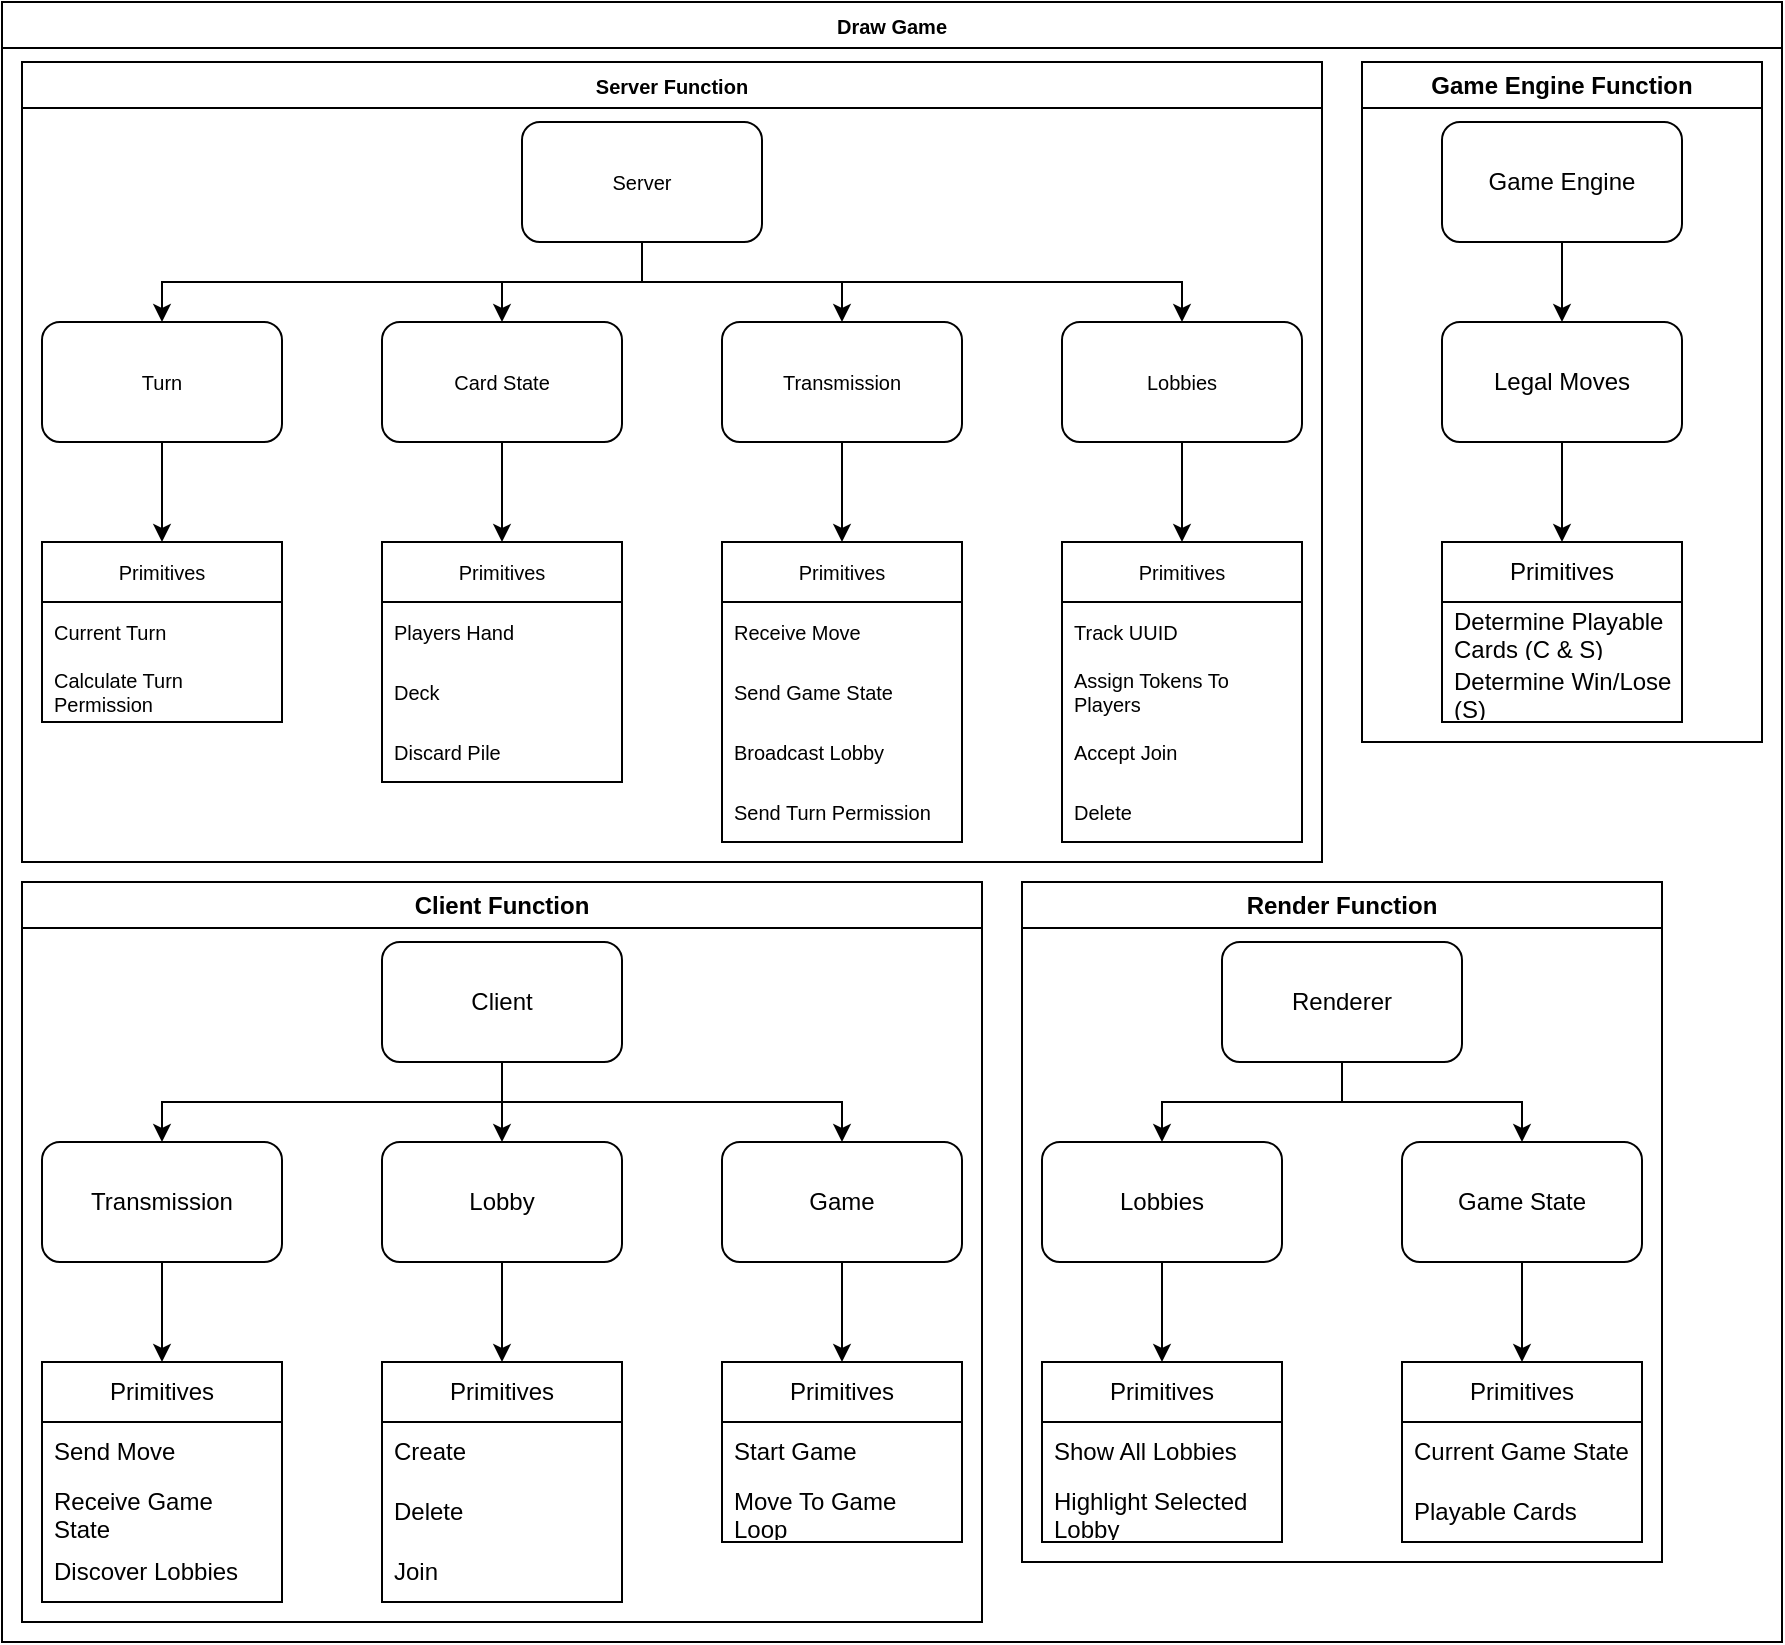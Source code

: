 <mxfile version="25.0.3">
  <diagram name="Page-1" id="eLaovcO8wogO7Ky6rr5p">
    <mxGraphModel dx="3080" dy="478" grid="1" gridSize="10" guides="1" tooltips="1" connect="1" arrows="1" fold="1" page="1" pageScale="1" pageWidth="1100" pageHeight="850" math="0" shadow="0">
      <root>
        <mxCell id="0" />
        <mxCell id="1" parent="0" />
        <mxCell id="Apnbc2cQR4T7cWs5WrrZ-1" value="Draw Game" style="swimlane;whiteSpace=wrap;html=1;fontSize=10;" parent="1" vertex="1">
          <mxGeometry x="-2095" y="15" width="890" height="820" as="geometry" />
        </mxCell>
        <mxCell id="Apnbc2cQR4T7cWs5WrrZ-9" value="Server Function" style="swimlane;whiteSpace=wrap;html=1;fontSize=10;" parent="Apnbc2cQR4T7cWs5WrrZ-1" vertex="1">
          <mxGeometry x="10" y="30" width="650" height="400" as="geometry" />
        </mxCell>
        <mxCell id="Apnbc2cQR4T7cWs5WrrZ-21" value="Primitives" style="swimlane;fontStyle=0;childLayout=stackLayout;horizontal=1;startSize=30;horizontalStack=0;resizeParent=1;resizeParentMax=0;resizeLast=0;collapsible=1;marginBottom=0;whiteSpace=wrap;html=1;fontSize=10;" parent="Apnbc2cQR4T7cWs5WrrZ-9" vertex="1">
          <mxGeometry x="180" y="240" width="120" height="120" as="geometry" />
        </mxCell>
        <mxCell id="Apnbc2cQR4T7cWs5WrrZ-24" value="Players Hand" style="text;strokeColor=none;fillColor=none;align=left;verticalAlign=middle;spacingLeft=4;spacingRight=4;overflow=hidden;points=[[0,0.5],[1,0.5]];portConstraint=eastwest;rotatable=0;whiteSpace=wrap;html=1;fontSize=10;" parent="Apnbc2cQR4T7cWs5WrrZ-21" vertex="1">
          <mxGeometry y="30" width="120" height="30" as="geometry" />
        </mxCell>
        <mxCell id="Apnbc2cQR4T7cWs5WrrZ-22" value="Deck" style="text;strokeColor=none;fillColor=none;align=left;verticalAlign=middle;spacingLeft=4;spacingRight=4;overflow=hidden;points=[[0,0.5],[1,0.5]];portConstraint=eastwest;rotatable=0;whiteSpace=wrap;html=1;fontSize=10;" parent="Apnbc2cQR4T7cWs5WrrZ-21" vertex="1">
          <mxGeometry y="60" width="120" height="30" as="geometry" />
        </mxCell>
        <mxCell id="Apnbc2cQR4T7cWs5WrrZ-23" value="Discard Pile" style="text;strokeColor=none;fillColor=none;align=left;verticalAlign=middle;spacingLeft=4;spacingRight=4;overflow=hidden;points=[[0,0.5],[1,0.5]];portConstraint=eastwest;rotatable=0;whiteSpace=wrap;html=1;fontSize=10;" parent="Apnbc2cQR4T7cWs5WrrZ-21" vertex="1">
          <mxGeometry y="90" width="120" height="30" as="geometry" />
        </mxCell>
        <mxCell id="Apnbc2cQR4T7cWs5WrrZ-52" style="edgeStyle=orthogonalEdgeStyle;rounded=0;orthogonalLoop=1;jettySize=auto;html=1;entryX=0.5;entryY=0;entryDx=0;entryDy=0;fontSize=10;" parent="Apnbc2cQR4T7cWs5WrrZ-9" source="Apnbc2cQR4T7cWs5WrrZ-10" target="Apnbc2cQR4T7cWs5WrrZ-12" edge="1">
          <mxGeometry relative="1" as="geometry">
            <Array as="points">
              <mxPoint x="310" y="110" />
              <mxPoint x="70" y="110" />
            </Array>
          </mxGeometry>
        </mxCell>
        <mxCell id="Apnbc2cQR4T7cWs5WrrZ-53" style="edgeStyle=orthogonalEdgeStyle;rounded=0;orthogonalLoop=1;jettySize=auto;html=1;entryX=0.5;entryY=0;entryDx=0;entryDy=0;fontSize=10;" parent="Apnbc2cQR4T7cWs5WrrZ-9" source="Apnbc2cQR4T7cWs5WrrZ-10" target="Apnbc2cQR4T7cWs5WrrZ-13" edge="1">
          <mxGeometry relative="1" as="geometry" />
        </mxCell>
        <mxCell id="Apnbc2cQR4T7cWs5WrrZ-54" style="edgeStyle=orthogonalEdgeStyle;rounded=0;orthogonalLoop=1;jettySize=auto;html=1;fontSize=10;" parent="Apnbc2cQR4T7cWs5WrrZ-9" source="Apnbc2cQR4T7cWs5WrrZ-10" target="Apnbc2cQR4T7cWs5WrrZ-14" edge="1">
          <mxGeometry relative="1" as="geometry" />
        </mxCell>
        <mxCell id="Apnbc2cQR4T7cWs5WrrZ-55" style="edgeStyle=orthogonalEdgeStyle;rounded=0;orthogonalLoop=1;jettySize=auto;html=1;entryX=0.5;entryY=0;entryDx=0;entryDy=0;fontSize=10;" parent="Apnbc2cQR4T7cWs5WrrZ-9" source="Apnbc2cQR4T7cWs5WrrZ-10" target="Apnbc2cQR4T7cWs5WrrZ-15" edge="1">
          <mxGeometry relative="1" as="geometry">
            <Array as="points">
              <mxPoint x="310" y="110" />
              <mxPoint x="580" y="110" />
            </Array>
          </mxGeometry>
        </mxCell>
        <mxCell id="Apnbc2cQR4T7cWs5WrrZ-10" value="Server" style="rounded=1;whiteSpace=wrap;html=1;fontSize=10;" parent="Apnbc2cQR4T7cWs5WrrZ-9" vertex="1">
          <mxGeometry x="250" y="30" width="120" height="60" as="geometry" />
        </mxCell>
        <mxCell id="Apnbc2cQR4T7cWs5WrrZ-57" style="edgeStyle=orthogonalEdgeStyle;rounded=0;orthogonalLoop=1;jettySize=auto;html=1;entryX=0.5;entryY=0;entryDx=0;entryDy=0;" parent="Apnbc2cQR4T7cWs5WrrZ-9" source="Apnbc2cQR4T7cWs5WrrZ-12" target="Apnbc2cQR4T7cWs5WrrZ-17" edge="1">
          <mxGeometry relative="1" as="geometry" />
        </mxCell>
        <mxCell id="Apnbc2cQR4T7cWs5WrrZ-12" value="Turn" style="rounded=1;whiteSpace=wrap;html=1;fontSize=10;" parent="Apnbc2cQR4T7cWs5WrrZ-9" vertex="1">
          <mxGeometry x="10" y="130" width="120" height="60" as="geometry" />
        </mxCell>
        <mxCell id="Apnbc2cQR4T7cWs5WrrZ-58" style="edgeStyle=orthogonalEdgeStyle;rounded=0;orthogonalLoop=1;jettySize=auto;html=1;" parent="Apnbc2cQR4T7cWs5WrrZ-9" source="Apnbc2cQR4T7cWs5WrrZ-13" edge="1">
          <mxGeometry relative="1" as="geometry">
            <mxPoint x="240" y="240" as="targetPoint" />
          </mxGeometry>
        </mxCell>
        <mxCell id="Apnbc2cQR4T7cWs5WrrZ-13" value="Card State" style="rounded=1;whiteSpace=wrap;html=1;fontSize=10;" parent="Apnbc2cQR4T7cWs5WrrZ-9" vertex="1">
          <mxGeometry x="180" y="130" width="120" height="60" as="geometry" />
        </mxCell>
        <mxCell id="Apnbc2cQR4T7cWs5WrrZ-59" style="edgeStyle=orthogonalEdgeStyle;rounded=0;orthogonalLoop=1;jettySize=auto;html=1;entryX=0.5;entryY=0;entryDx=0;entryDy=0;" parent="Apnbc2cQR4T7cWs5WrrZ-9" source="Apnbc2cQR4T7cWs5WrrZ-14" target="Apnbc2cQR4T7cWs5WrrZ-44" edge="1">
          <mxGeometry relative="1" as="geometry" />
        </mxCell>
        <mxCell id="Apnbc2cQR4T7cWs5WrrZ-14" value="Transmission" style="rounded=1;whiteSpace=wrap;html=1;fontSize=10;" parent="Apnbc2cQR4T7cWs5WrrZ-9" vertex="1">
          <mxGeometry x="350" y="130" width="120" height="60" as="geometry" />
        </mxCell>
        <mxCell id="Apnbc2cQR4T7cWs5WrrZ-60" style="edgeStyle=orthogonalEdgeStyle;rounded=0;orthogonalLoop=1;jettySize=auto;html=1;entryX=0.5;entryY=0;entryDx=0;entryDy=0;" parent="Apnbc2cQR4T7cWs5WrrZ-9" source="Apnbc2cQR4T7cWs5WrrZ-15" target="Apnbc2cQR4T7cWs5WrrZ-48" edge="1">
          <mxGeometry relative="1" as="geometry" />
        </mxCell>
        <mxCell id="Apnbc2cQR4T7cWs5WrrZ-15" value="Lobbies" style="rounded=1;whiteSpace=wrap;html=1;fontSize=10;" parent="Apnbc2cQR4T7cWs5WrrZ-9" vertex="1">
          <mxGeometry x="520" y="130" width="120" height="60" as="geometry" />
        </mxCell>
        <mxCell id="Apnbc2cQR4T7cWs5WrrZ-17" value="Primitives" style="swimlane;fontStyle=0;childLayout=stackLayout;horizontal=1;startSize=30;horizontalStack=0;resizeParent=1;resizeParentMax=0;resizeLast=0;collapsible=1;marginBottom=0;whiteSpace=wrap;html=1;fontSize=10;" parent="Apnbc2cQR4T7cWs5WrrZ-9" vertex="1">
          <mxGeometry x="10" y="240" width="120" height="90" as="geometry" />
        </mxCell>
        <mxCell id="Apnbc2cQR4T7cWs5WrrZ-18" value="Current Turn" style="text;strokeColor=none;fillColor=none;align=left;verticalAlign=middle;spacingLeft=4;spacingRight=4;overflow=hidden;points=[[0,0.5],[1,0.5]];portConstraint=eastwest;rotatable=0;whiteSpace=wrap;html=1;fontSize=10;" parent="Apnbc2cQR4T7cWs5WrrZ-17" vertex="1">
          <mxGeometry y="30" width="120" height="30" as="geometry" />
        </mxCell>
        <mxCell id="Apnbc2cQR4T7cWs5WrrZ-19" value="Calculate Turn Permission" style="text;strokeColor=none;fillColor=none;align=left;verticalAlign=middle;spacingLeft=4;spacingRight=4;overflow=hidden;points=[[0,0.5],[1,0.5]];portConstraint=eastwest;rotatable=0;whiteSpace=wrap;html=1;fontSize=10;" parent="Apnbc2cQR4T7cWs5WrrZ-17" vertex="1">
          <mxGeometry y="60" width="120" height="30" as="geometry" />
        </mxCell>
        <mxCell id="Apnbc2cQR4T7cWs5WrrZ-48" value="Primitives" style="swimlane;fontStyle=0;childLayout=stackLayout;horizontal=1;startSize=30;horizontalStack=0;resizeParent=1;resizeParentMax=0;resizeLast=0;collapsible=1;marginBottom=0;whiteSpace=wrap;html=1;fontSize=10;" parent="Apnbc2cQR4T7cWs5WrrZ-9" vertex="1">
          <mxGeometry x="520" y="240" width="120" height="150" as="geometry" />
        </mxCell>
        <mxCell id="Apnbc2cQR4T7cWs5WrrZ-50" value="Track UUID" style="text;strokeColor=none;fillColor=none;align=left;verticalAlign=middle;spacingLeft=4;spacingRight=4;overflow=hidden;points=[[0,0.5],[1,0.5]];portConstraint=eastwest;rotatable=0;whiteSpace=wrap;html=1;fontSize=10;" parent="Apnbc2cQR4T7cWs5WrrZ-48" vertex="1">
          <mxGeometry y="30" width="120" height="30" as="geometry" />
        </mxCell>
        <mxCell id="Apnbc2cQR4T7cWs5WrrZ-49" value="Assign Tokens To Players" style="text;strokeColor=none;fillColor=none;align=left;verticalAlign=middle;spacingLeft=4;spacingRight=4;overflow=hidden;points=[[0,0.5],[1,0.5]];portConstraint=eastwest;rotatable=0;whiteSpace=wrap;html=1;fontSize=10;" parent="Apnbc2cQR4T7cWs5WrrZ-48" vertex="1">
          <mxGeometry y="60" width="120" height="30" as="geometry" />
        </mxCell>
        <mxCell id="Apnbc2cQR4T7cWs5WrrZ-61" value="Accept Join" style="text;strokeColor=none;fillColor=none;align=left;verticalAlign=middle;spacingLeft=4;spacingRight=4;overflow=hidden;points=[[0,0.5],[1,0.5]];portConstraint=eastwest;rotatable=0;whiteSpace=wrap;html=1;fontSize=10;" parent="Apnbc2cQR4T7cWs5WrrZ-48" vertex="1">
          <mxGeometry y="90" width="120" height="30" as="geometry" />
        </mxCell>
        <mxCell id="Apnbc2cQR4T7cWs5WrrZ-51" value="Delete" style="text;strokeColor=none;fillColor=none;align=left;verticalAlign=middle;spacingLeft=4;spacingRight=4;overflow=hidden;points=[[0,0.5],[1,0.5]];portConstraint=eastwest;rotatable=0;whiteSpace=wrap;html=1;fontSize=10;" parent="Apnbc2cQR4T7cWs5WrrZ-48" vertex="1">
          <mxGeometry y="120" width="120" height="30" as="geometry" />
        </mxCell>
        <mxCell id="Apnbc2cQR4T7cWs5WrrZ-44" value="Primitives" style="swimlane;fontStyle=0;childLayout=stackLayout;horizontal=1;startSize=30;horizontalStack=0;resizeParent=1;resizeParentMax=0;resizeLast=0;collapsible=1;marginBottom=0;whiteSpace=wrap;html=1;fontSize=10;" parent="Apnbc2cQR4T7cWs5WrrZ-9" vertex="1">
          <mxGeometry x="350" y="240" width="120" height="150" as="geometry" />
        </mxCell>
        <mxCell id="Apnbc2cQR4T7cWs5WrrZ-45" value="Receive Move" style="text;strokeColor=none;fillColor=none;align=left;verticalAlign=middle;spacingLeft=4;spacingRight=4;overflow=hidden;points=[[0,0.5],[1,0.5]];portConstraint=eastwest;rotatable=0;whiteSpace=wrap;html=1;fontSize=10;" parent="Apnbc2cQR4T7cWs5WrrZ-44" vertex="1">
          <mxGeometry y="30" width="120" height="30" as="geometry" />
        </mxCell>
        <mxCell id="Apnbc2cQR4T7cWs5WrrZ-46" value="Send Game State" style="text;strokeColor=none;fillColor=none;align=left;verticalAlign=middle;spacingLeft=4;spacingRight=4;overflow=hidden;points=[[0,0.5],[1,0.5]];portConstraint=eastwest;rotatable=0;whiteSpace=wrap;html=1;fontSize=10;" parent="Apnbc2cQR4T7cWs5WrrZ-44" vertex="1">
          <mxGeometry y="60" width="120" height="30" as="geometry" />
        </mxCell>
        <mxCell id="Apnbc2cQR4T7cWs5WrrZ-56" value="&lt;font&gt;Broadcast Lobby&lt;/font&gt;" style="text;strokeColor=none;fillColor=none;align=left;verticalAlign=middle;spacingLeft=4;spacingRight=4;overflow=hidden;points=[[0,0.5],[1,0.5]];portConstraint=eastwest;rotatable=0;whiteSpace=wrap;html=1;fontSize=10;" parent="Apnbc2cQR4T7cWs5WrrZ-44" vertex="1">
          <mxGeometry y="90" width="120" height="30" as="geometry" />
        </mxCell>
        <mxCell id="Apnbc2cQR4T7cWs5WrrZ-47" value="&lt;font&gt;Send Turn Permission&lt;/font&gt;" style="text;strokeColor=none;fillColor=none;align=left;verticalAlign=middle;spacingLeft=4;spacingRight=4;overflow=hidden;points=[[0,0.5],[1,0.5]];portConstraint=eastwest;rotatable=0;whiteSpace=wrap;html=1;fontSize=10;" parent="Apnbc2cQR4T7cWs5WrrZ-44" vertex="1">
          <mxGeometry y="120" width="120" height="30" as="geometry" />
        </mxCell>
        <mxCell id="Apnbc2cQR4T7cWs5WrrZ-62" value="Client Function" style="swimlane;whiteSpace=wrap;html=1;" parent="Apnbc2cQR4T7cWs5WrrZ-1" vertex="1">
          <mxGeometry x="10" y="440" width="480" height="370" as="geometry">
            <mxRectangle x="720" y="200" width="120" height="30" as="alternateBounds" />
          </mxGeometry>
        </mxCell>
        <mxCell id="Apnbc2cQR4T7cWs5WrrZ-79" style="edgeStyle=orthogonalEdgeStyle;rounded=0;orthogonalLoop=1;jettySize=auto;html=1;entryX=0.5;entryY=0;entryDx=0;entryDy=0;" parent="Apnbc2cQR4T7cWs5WrrZ-62" source="Apnbc2cQR4T7cWs5WrrZ-63" target="Apnbc2cQR4T7cWs5WrrZ-64" edge="1">
          <mxGeometry relative="1" as="geometry">
            <Array as="points">
              <mxPoint x="240" y="110" />
              <mxPoint x="70" y="110" />
            </Array>
          </mxGeometry>
        </mxCell>
        <mxCell id="Apnbc2cQR4T7cWs5WrrZ-80" style="edgeStyle=orthogonalEdgeStyle;rounded=0;orthogonalLoop=1;jettySize=auto;html=1;entryX=0.5;entryY=0;entryDx=0;entryDy=0;" parent="Apnbc2cQR4T7cWs5WrrZ-62" source="Apnbc2cQR4T7cWs5WrrZ-63" target="Apnbc2cQR4T7cWs5WrrZ-65" edge="1">
          <mxGeometry relative="1" as="geometry" />
        </mxCell>
        <mxCell id="Apnbc2cQR4T7cWs5WrrZ-81" style="edgeStyle=orthogonalEdgeStyle;rounded=0;orthogonalLoop=1;jettySize=auto;html=1;" parent="Apnbc2cQR4T7cWs5WrrZ-62" source="Apnbc2cQR4T7cWs5WrrZ-63" target="Apnbc2cQR4T7cWs5WrrZ-66" edge="1">
          <mxGeometry relative="1" as="geometry">
            <Array as="points">
              <mxPoint x="240" y="110" />
              <mxPoint x="410" y="110" />
            </Array>
          </mxGeometry>
        </mxCell>
        <mxCell id="Apnbc2cQR4T7cWs5WrrZ-63" value="Client" style="rounded=1;whiteSpace=wrap;html=1;" parent="Apnbc2cQR4T7cWs5WrrZ-62" vertex="1">
          <mxGeometry x="180" y="30" width="120" height="60" as="geometry" />
        </mxCell>
        <mxCell id="Apnbc2cQR4T7cWs5WrrZ-83" style="edgeStyle=orthogonalEdgeStyle;rounded=0;orthogonalLoop=1;jettySize=auto;html=1;entryX=0.5;entryY=0;entryDx=0;entryDy=0;" parent="Apnbc2cQR4T7cWs5WrrZ-62" source="Apnbc2cQR4T7cWs5WrrZ-64" target="Apnbc2cQR4T7cWs5WrrZ-67" edge="1">
          <mxGeometry relative="1" as="geometry" />
        </mxCell>
        <mxCell id="Apnbc2cQR4T7cWs5WrrZ-64" value="Transmission" style="rounded=1;whiteSpace=wrap;html=1;" parent="Apnbc2cQR4T7cWs5WrrZ-62" vertex="1">
          <mxGeometry x="10" y="130" width="120" height="60" as="geometry" />
        </mxCell>
        <mxCell id="Apnbc2cQR4T7cWs5WrrZ-84" style="edgeStyle=orthogonalEdgeStyle;rounded=0;orthogonalLoop=1;jettySize=auto;html=1;entryX=0.5;entryY=0;entryDx=0;entryDy=0;" parent="Apnbc2cQR4T7cWs5WrrZ-62" source="Apnbc2cQR4T7cWs5WrrZ-65" target="Apnbc2cQR4T7cWs5WrrZ-71" edge="1">
          <mxGeometry relative="1" as="geometry" />
        </mxCell>
        <mxCell id="Apnbc2cQR4T7cWs5WrrZ-65" value="Lobby" style="rounded=1;whiteSpace=wrap;html=1;" parent="Apnbc2cQR4T7cWs5WrrZ-62" vertex="1">
          <mxGeometry x="180" y="130" width="120" height="60" as="geometry" />
        </mxCell>
        <mxCell id="Apnbc2cQR4T7cWs5WrrZ-85" style="edgeStyle=orthogonalEdgeStyle;rounded=0;orthogonalLoop=1;jettySize=auto;html=1;entryX=0.5;entryY=0;entryDx=0;entryDy=0;" parent="Apnbc2cQR4T7cWs5WrrZ-62" source="Apnbc2cQR4T7cWs5WrrZ-66" target="Apnbc2cQR4T7cWs5WrrZ-75" edge="1">
          <mxGeometry relative="1" as="geometry" />
        </mxCell>
        <mxCell id="Apnbc2cQR4T7cWs5WrrZ-66" value="Game" style="rounded=1;whiteSpace=wrap;html=1;" parent="Apnbc2cQR4T7cWs5WrrZ-62" vertex="1">
          <mxGeometry x="350" y="130" width="120" height="60" as="geometry" />
        </mxCell>
        <mxCell id="Apnbc2cQR4T7cWs5WrrZ-67" value="Primitives" style="swimlane;fontStyle=0;childLayout=stackLayout;horizontal=1;startSize=30;horizontalStack=0;resizeParent=1;resizeParentMax=0;resizeLast=0;collapsible=1;marginBottom=0;whiteSpace=wrap;html=1;" parent="Apnbc2cQR4T7cWs5WrrZ-62" vertex="1">
          <mxGeometry x="10" y="240" width="120" height="120" as="geometry" />
        </mxCell>
        <mxCell id="Apnbc2cQR4T7cWs5WrrZ-68" value="Send Move" style="text;strokeColor=none;fillColor=none;align=left;verticalAlign=middle;spacingLeft=4;spacingRight=4;overflow=hidden;points=[[0,0.5],[1,0.5]];portConstraint=eastwest;rotatable=0;whiteSpace=wrap;html=1;" parent="Apnbc2cQR4T7cWs5WrrZ-67" vertex="1">
          <mxGeometry y="30" width="120" height="30" as="geometry" />
        </mxCell>
        <mxCell id="Apnbc2cQR4T7cWs5WrrZ-69" value="Receive Game State" style="text;strokeColor=none;fillColor=none;align=left;verticalAlign=middle;spacingLeft=4;spacingRight=4;overflow=hidden;points=[[0,0.5],[1,0.5]];portConstraint=eastwest;rotatable=0;whiteSpace=wrap;html=1;" parent="Apnbc2cQR4T7cWs5WrrZ-67" vertex="1">
          <mxGeometry y="60" width="120" height="30" as="geometry" />
        </mxCell>
        <mxCell id="Apnbc2cQR4T7cWs5WrrZ-70" value="Discover Lobbies" style="text;strokeColor=none;fillColor=none;align=left;verticalAlign=middle;spacingLeft=4;spacingRight=4;overflow=hidden;points=[[0,0.5],[1,0.5]];portConstraint=eastwest;rotatable=0;whiteSpace=wrap;html=1;" parent="Apnbc2cQR4T7cWs5WrrZ-67" vertex="1">
          <mxGeometry y="90" width="120" height="30" as="geometry" />
        </mxCell>
        <mxCell id="Apnbc2cQR4T7cWs5WrrZ-71" value="Primitives" style="swimlane;fontStyle=0;childLayout=stackLayout;horizontal=1;startSize=30;horizontalStack=0;resizeParent=1;resizeParentMax=0;resizeLast=0;collapsible=1;marginBottom=0;whiteSpace=wrap;html=1;" parent="Apnbc2cQR4T7cWs5WrrZ-62" vertex="1">
          <mxGeometry x="180" y="240" width="120" height="120" as="geometry" />
        </mxCell>
        <mxCell id="Apnbc2cQR4T7cWs5WrrZ-72" value="Create" style="text;strokeColor=none;fillColor=none;align=left;verticalAlign=middle;spacingLeft=4;spacingRight=4;overflow=hidden;points=[[0,0.5],[1,0.5]];portConstraint=eastwest;rotatable=0;whiteSpace=wrap;html=1;" parent="Apnbc2cQR4T7cWs5WrrZ-71" vertex="1">
          <mxGeometry y="30" width="120" height="30" as="geometry" />
        </mxCell>
        <mxCell id="Apnbc2cQR4T7cWs5WrrZ-73" value="Delete" style="text;strokeColor=none;fillColor=none;align=left;verticalAlign=middle;spacingLeft=4;spacingRight=4;overflow=hidden;points=[[0,0.5],[1,0.5]];portConstraint=eastwest;rotatable=0;whiteSpace=wrap;html=1;" parent="Apnbc2cQR4T7cWs5WrrZ-71" vertex="1">
          <mxGeometry y="60" width="120" height="30" as="geometry" />
        </mxCell>
        <mxCell id="Apnbc2cQR4T7cWs5WrrZ-74" value="Join" style="text;strokeColor=none;fillColor=none;align=left;verticalAlign=middle;spacingLeft=4;spacingRight=4;overflow=hidden;points=[[0,0.5],[1,0.5]];portConstraint=eastwest;rotatable=0;whiteSpace=wrap;html=1;" parent="Apnbc2cQR4T7cWs5WrrZ-71" vertex="1">
          <mxGeometry y="90" width="120" height="30" as="geometry" />
        </mxCell>
        <mxCell id="Apnbc2cQR4T7cWs5WrrZ-75" value="Primitives" style="swimlane;fontStyle=0;childLayout=stackLayout;horizontal=1;startSize=30;horizontalStack=0;resizeParent=1;resizeParentMax=0;resizeLast=0;collapsible=1;marginBottom=0;whiteSpace=wrap;html=1;" parent="Apnbc2cQR4T7cWs5WrrZ-62" vertex="1">
          <mxGeometry x="350" y="240" width="120" height="90" as="geometry" />
        </mxCell>
        <mxCell id="Apnbc2cQR4T7cWs5WrrZ-77" value="Start Game" style="text;strokeColor=none;fillColor=none;align=left;verticalAlign=middle;spacingLeft=4;spacingRight=4;overflow=hidden;points=[[0,0.5],[1,0.5]];portConstraint=eastwest;rotatable=0;whiteSpace=wrap;html=1;" parent="Apnbc2cQR4T7cWs5WrrZ-75" vertex="1">
          <mxGeometry y="30" width="120" height="30" as="geometry" />
        </mxCell>
        <mxCell id="Apnbc2cQR4T7cWs5WrrZ-88" value="Move To Game Loop" style="text;strokeColor=none;fillColor=none;align=left;verticalAlign=middle;spacingLeft=4;spacingRight=4;overflow=hidden;points=[[0,0.5],[1,0.5]];portConstraint=eastwest;rotatable=0;whiteSpace=wrap;html=1;" parent="Apnbc2cQR4T7cWs5WrrZ-75" vertex="1">
          <mxGeometry y="60" width="120" height="30" as="geometry" />
        </mxCell>
        <mxCell id="Apnbc2cQR4T7cWs5WrrZ-93" value="Game Engine Function" style="swimlane;whiteSpace=wrap;html=1;" parent="Apnbc2cQR4T7cWs5WrrZ-1" vertex="1">
          <mxGeometry x="680" y="30" width="200" height="340" as="geometry" />
        </mxCell>
        <mxCell id="Apnbc2cQR4T7cWs5WrrZ-96" style="edgeStyle=orthogonalEdgeStyle;rounded=0;orthogonalLoop=1;jettySize=auto;html=1;entryX=0.5;entryY=0;entryDx=0;entryDy=0;" parent="Apnbc2cQR4T7cWs5WrrZ-93" source="Apnbc2cQR4T7cWs5WrrZ-94" target="Apnbc2cQR4T7cWs5WrrZ-95" edge="1">
          <mxGeometry relative="1" as="geometry" />
        </mxCell>
        <mxCell id="Apnbc2cQR4T7cWs5WrrZ-94" value="Game Engine" style="rounded=1;whiteSpace=wrap;html=1;" parent="Apnbc2cQR4T7cWs5WrrZ-93" vertex="1">
          <mxGeometry x="40" y="30" width="120" height="60" as="geometry" />
        </mxCell>
        <mxCell id="Apnbc2cQR4T7cWs5WrrZ-101" style="edgeStyle=orthogonalEdgeStyle;rounded=0;orthogonalLoop=1;jettySize=auto;html=1;entryX=0.5;entryY=0;entryDx=0;entryDy=0;" parent="Apnbc2cQR4T7cWs5WrrZ-93" source="Apnbc2cQR4T7cWs5WrrZ-95" target="Apnbc2cQR4T7cWs5WrrZ-97" edge="1">
          <mxGeometry relative="1" as="geometry" />
        </mxCell>
        <mxCell id="Apnbc2cQR4T7cWs5WrrZ-95" value="Legal Moves" style="rounded=1;whiteSpace=wrap;html=1;" parent="Apnbc2cQR4T7cWs5WrrZ-93" vertex="1">
          <mxGeometry x="40" y="130" width="120" height="60" as="geometry" />
        </mxCell>
        <mxCell id="Apnbc2cQR4T7cWs5WrrZ-97" value="Primitives" style="swimlane;fontStyle=0;childLayout=stackLayout;horizontal=1;startSize=30;horizontalStack=0;resizeParent=1;resizeParentMax=0;resizeLast=0;collapsible=1;marginBottom=0;whiteSpace=wrap;html=1;" parent="Apnbc2cQR4T7cWs5WrrZ-93" vertex="1">
          <mxGeometry x="40" y="240" width="120" height="90" as="geometry" />
        </mxCell>
        <mxCell id="Apnbc2cQR4T7cWs5WrrZ-98" value="Determine Playable Cards (C &amp;amp; S)" style="text;strokeColor=none;fillColor=none;align=left;verticalAlign=middle;spacingLeft=4;spacingRight=4;overflow=hidden;points=[[0,0.5],[1,0.5]];portConstraint=eastwest;rotatable=0;whiteSpace=wrap;html=1;" parent="Apnbc2cQR4T7cWs5WrrZ-97" vertex="1">
          <mxGeometry y="30" width="120" height="30" as="geometry" />
        </mxCell>
        <mxCell id="Apnbc2cQR4T7cWs5WrrZ-99" value="Determine Win/Lose (S)" style="text;strokeColor=none;fillColor=none;align=left;verticalAlign=middle;spacingLeft=4;spacingRight=4;overflow=hidden;points=[[0,0.5],[1,0.5]];portConstraint=eastwest;rotatable=0;whiteSpace=wrap;html=1;" parent="Apnbc2cQR4T7cWs5WrrZ-97" vertex="1">
          <mxGeometry y="60" width="120" height="30" as="geometry" />
        </mxCell>
        <mxCell id="Apnbc2cQR4T7cWs5WrrZ-102" value="Render Function" style="swimlane;whiteSpace=wrap;html=1;" parent="Apnbc2cQR4T7cWs5WrrZ-1" vertex="1">
          <mxGeometry x="510" y="440" width="320" height="340" as="geometry" />
        </mxCell>
        <mxCell id="Apnbc2cQR4T7cWs5WrrZ-106" style="edgeStyle=orthogonalEdgeStyle;rounded=0;orthogonalLoop=1;jettySize=auto;html=1;entryX=0.5;entryY=0;entryDx=0;entryDy=0;" parent="Apnbc2cQR4T7cWs5WrrZ-102" source="Apnbc2cQR4T7cWs5WrrZ-103" target="Apnbc2cQR4T7cWs5WrrZ-104" edge="1">
          <mxGeometry relative="1" as="geometry" />
        </mxCell>
        <mxCell id="Apnbc2cQR4T7cWs5WrrZ-107" style="edgeStyle=orthogonalEdgeStyle;rounded=0;orthogonalLoop=1;jettySize=auto;html=1;entryX=0.5;entryY=0;entryDx=0;entryDy=0;" parent="Apnbc2cQR4T7cWs5WrrZ-102" source="Apnbc2cQR4T7cWs5WrrZ-103" target="Apnbc2cQR4T7cWs5WrrZ-105" edge="1">
          <mxGeometry relative="1" as="geometry" />
        </mxCell>
        <mxCell id="Apnbc2cQR4T7cWs5WrrZ-103" value="Renderer" style="rounded=1;whiteSpace=wrap;html=1;" parent="Apnbc2cQR4T7cWs5WrrZ-102" vertex="1">
          <mxGeometry x="100" y="30" width="120" height="60" as="geometry" />
        </mxCell>
        <mxCell id="bxZ2-jRnKBgKhSiFvGh1-2" style="edgeStyle=orthogonalEdgeStyle;rounded=0;orthogonalLoop=1;jettySize=auto;html=1;entryX=0.5;entryY=0;entryDx=0;entryDy=0;" edge="1" parent="Apnbc2cQR4T7cWs5WrrZ-102" source="Apnbc2cQR4T7cWs5WrrZ-104" target="Apnbc2cQR4T7cWs5WrrZ-108">
          <mxGeometry relative="1" as="geometry" />
        </mxCell>
        <mxCell id="Apnbc2cQR4T7cWs5WrrZ-104" value="Lobbies" style="rounded=1;whiteSpace=wrap;html=1;" parent="Apnbc2cQR4T7cWs5WrrZ-102" vertex="1">
          <mxGeometry x="10" y="130" width="120" height="60" as="geometry" />
        </mxCell>
        <mxCell id="bxZ2-jRnKBgKhSiFvGh1-3" style="edgeStyle=orthogonalEdgeStyle;rounded=0;orthogonalLoop=1;jettySize=auto;html=1;entryX=0.5;entryY=0;entryDx=0;entryDy=0;" edge="1" parent="Apnbc2cQR4T7cWs5WrrZ-102" source="Apnbc2cQR4T7cWs5WrrZ-105" target="Apnbc2cQR4T7cWs5WrrZ-111">
          <mxGeometry relative="1" as="geometry" />
        </mxCell>
        <mxCell id="Apnbc2cQR4T7cWs5WrrZ-105" value="Game State" style="rounded=1;whiteSpace=wrap;html=1;" parent="Apnbc2cQR4T7cWs5WrrZ-102" vertex="1">
          <mxGeometry x="190" y="130" width="120" height="60" as="geometry" />
        </mxCell>
        <mxCell id="Apnbc2cQR4T7cWs5WrrZ-108" value="Primitives" style="swimlane;fontStyle=0;childLayout=stackLayout;horizontal=1;startSize=30;horizontalStack=0;resizeParent=1;resizeParentMax=0;resizeLast=0;collapsible=1;marginBottom=0;whiteSpace=wrap;html=1;" parent="Apnbc2cQR4T7cWs5WrrZ-102" vertex="1">
          <mxGeometry x="10" y="240" width="120" height="90" as="geometry" />
        </mxCell>
        <mxCell id="Apnbc2cQR4T7cWs5WrrZ-109" value="Show All Lobbies" style="text;strokeColor=none;fillColor=none;align=left;verticalAlign=middle;spacingLeft=4;spacingRight=4;overflow=hidden;points=[[0,0.5],[1,0.5]];portConstraint=eastwest;rotatable=0;whiteSpace=wrap;html=1;" parent="Apnbc2cQR4T7cWs5WrrZ-108" vertex="1">
          <mxGeometry y="30" width="120" height="30" as="geometry" />
        </mxCell>
        <mxCell id="bxZ2-jRnKBgKhSiFvGh1-1" value="Highlight Selected Lobby" style="text;strokeColor=none;fillColor=none;align=left;verticalAlign=middle;spacingLeft=4;spacingRight=4;overflow=hidden;points=[[0,0.5],[1,0.5]];portConstraint=eastwest;rotatable=0;whiteSpace=wrap;html=1;" vertex="1" parent="Apnbc2cQR4T7cWs5WrrZ-108">
          <mxGeometry y="60" width="120" height="30" as="geometry" />
        </mxCell>
        <mxCell id="Apnbc2cQR4T7cWs5WrrZ-111" value="Primitives" style="swimlane;fontStyle=0;childLayout=stackLayout;horizontal=1;startSize=30;horizontalStack=0;resizeParent=1;resizeParentMax=0;resizeLast=0;collapsible=1;marginBottom=0;whiteSpace=wrap;html=1;" parent="Apnbc2cQR4T7cWs5WrrZ-102" vertex="1">
          <mxGeometry x="190" y="240" width="120" height="90" as="geometry" />
        </mxCell>
        <mxCell id="Apnbc2cQR4T7cWs5WrrZ-112" value="Current Game State" style="text;strokeColor=none;fillColor=none;align=left;verticalAlign=middle;spacingLeft=4;spacingRight=4;overflow=hidden;points=[[0,0.5],[1,0.5]];portConstraint=eastwest;rotatable=0;whiteSpace=wrap;html=1;" parent="Apnbc2cQR4T7cWs5WrrZ-111" vertex="1">
          <mxGeometry y="30" width="120" height="30" as="geometry" />
        </mxCell>
        <mxCell id="Apnbc2cQR4T7cWs5WrrZ-113" value="Playable Cards" style="text;strokeColor=none;fillColor=none;align=left;verticalAlign=middle;spacingLeft=4;spacingRight=4;overflow=hidden;points=[[0,0.5],[1,0.5]];portConstraint=eastwest;rotatable=0;whiteSpace=wrap;html=1;" parent="Apnbc2cQR4T7cWs5WrrZ-111" vertex="1">
          <mxGeometry y="60" width="120" height="30" as="geometry" />
        </mxCell>
      </root>
    </mxGraphModel>
  </diagram>
</mxfile>
